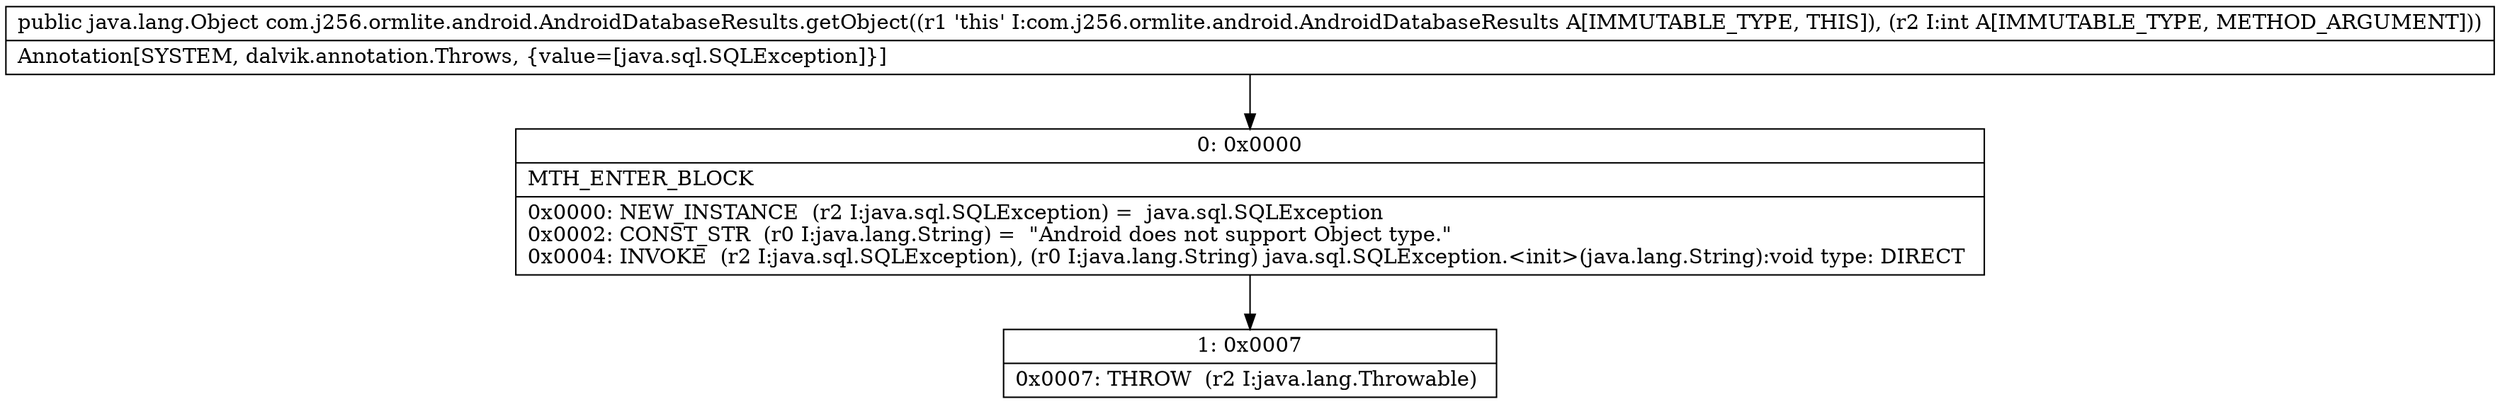 digraph "CFG forcom.j256.ormlite.android.AndroidDatabaseResults.getObject(I)Ljava\/lang\/Object;" {
Node_0 [shape=record,label="{0\:\ 0x0000|MTH_ENTER_BLOCK\l|0x0000: NEW_INSTANCE  (r2 I:java.sql.SQLException) =  java.sql.SQLException \l0x0002: CONST_STR  (r0 I:java.lang.String) =  \"Android does not support Object type.\" \l0x0004: INVOKE  (r2 I:java.sql.SQLException), (r0 I:java.lang.String) java.sql.SQLException.\<init\>(java.lang.String):void type: DIRECT \l}"];
Node_1 [shape=record,label="{1\:\ 0x0007|0x0007: THROW  (r2 I:java.lang.Throwable) \l}"];
MethodNode[shape=record,label="{public java.lang.Object com.j256.ormlite.android.AndroidDatabaseResults.getObject((r1 'this' I:com.j256.ormlite.android.AndroidDatabaseResults A[IMMUTABLE_TYPE, THIS]), (r2 I:int A[IMMUTABLE_TYPE, METHOD_ARGUMENT]))  | Annotation[SYSTEM, dalvik.annotation.Throws, \{value=[java.sql.SQLException]\}]\l}"];
MethodNode -> Node_0;
Node_0 -> Node_1;
}

